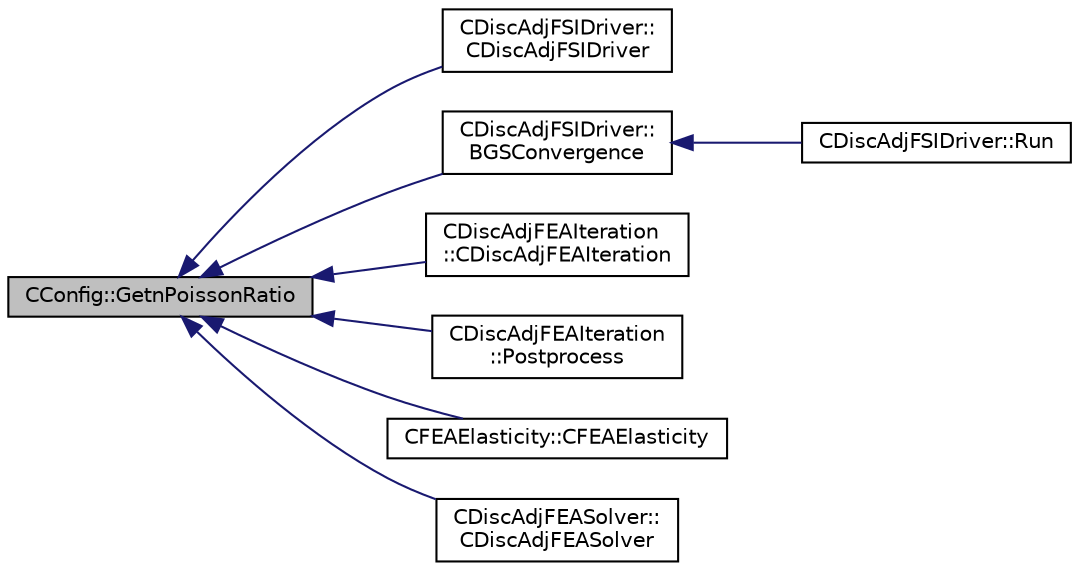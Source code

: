 digraph "CConfig::GetnPoissonRatio"
{
  edge [fontname="Helvetica",fontsize="10",labelfontname="Helvetica",labelfontsize="10"];
  node [fontname="Helvetica",fontsize="10",shape=record];
  rankdir="LR";
  Node9489 [label="CConfig::GetnPoissonRatio",height=0.2,width=0.4,color="black", fillcolor="grey75", style="filled", fontcolor="black"];
  Node9489 -> Node9490 [dir="back",color="midnightblue",fontsize="10",style="solid",fontname="Helvetica"];
  Node9490 [label="CDiscAdjFSIDriver::\lCDiscAdjFSIDriver",height=0.2,width=0.4,color="black", fillcolor="white", style="filled",URL="$class_c_disc_adj_f_s_i_driver.html#a8344e360dcd6fdc913a79364d809f9b3",tooltip="Constructor of the class. "];
  Node9489 -> Node9491 [dir="back",color="midnightblue",fontsize="10",style="solid",fontname="Helvetica"];
  Node9491 [label="CDiscAdjFSIDriver::\lBGSConvergence",height=0.2,width=0.4,color="black", fillcolor="white", style="filled",URL="$class_c_disc_adj_f_s_i_driver.html#a781367e50928b0355cd9cfb145cc7e58",tooltip="Check the convergence of BGS subiteration process. "];
  Node9491 -> Node9492 [dir="back",color="midnightblue",fontsize="10",style="solid",fontname="Helvetica"];
  Node9492 [label="CDiscAdjFSIDriver::Run",height=0.2,width=0.4,color="black", fillcolor="white", style="filled",URL="$class_c_disc_adj_f_s_i_driver.html#a2e965d6e9c4dcfc296077cae225cab21",tooltip="Run a Discrete Adjoint iteration for the FSI problem. "];
  Node9489 -> Node9493 [dir="back",color="midnightblue",fontsize="10",style="solid",fontname="Helvetica"];
  Node9493 [label="CDiscAdjFEAIteration\l::CDiscAdjFEAIteration",height=0.2,width=0.4,color="black", fillcolor="white", style="filled",URL="$class_c_disc_adj_f_e_a_iteration.html#a535696cf262a09cb247d298a4e9a7cd4",tooltip="Constructor of the class. "];
  Node9489 -> Node9494 [dir="back",color="midnightblue",fontsize="10",style="solid",fontname="Helvetica"];
  Node9494 [label="CDiscAdjFEAIteration\l::Postprocess",height=0.2,width=0.4,color="black", fillcolor="white", style="filled",URL="$class_c_disc_adj_f_e_a_iteration.html#ab31e2bdb653756de9f890bd29c757767",tooltip="Postprocesses the discrete adjoint mean flow system before heading to another physics system or the n..."];
  Node9489 -> Node9495 [dir="back",color="midnightblue",fontsize="10",style="solid",fontname="Helvetica"];
  Node9495 [label="CFEAElasticity::CFEAElasticity",height=0.2,width=0.4,color="black", fillcolor="white", style="filled",URL="$class_c_f_e_a_elasticity.html#ad1c14749a7ca01a53ad55fe1f7297c06",tooltip="Constructor of the class (overload). "];
  Node9489 -> Node9496 [dir="back",color="midnightblue",fontsize="10",style="solid",fontname="Helvetica"];
  Node9496 [label="CDiscAdjFEASolver::\lCDiscAdjFEASolver",height=0.2,width=0.4,color="black", fillcolor="white", style="filled",URL="$class_c_disc_adj_f_e_a_solver.html#ae74a58b4ee4459687d1c4f4e0d0e15ff"];
}
